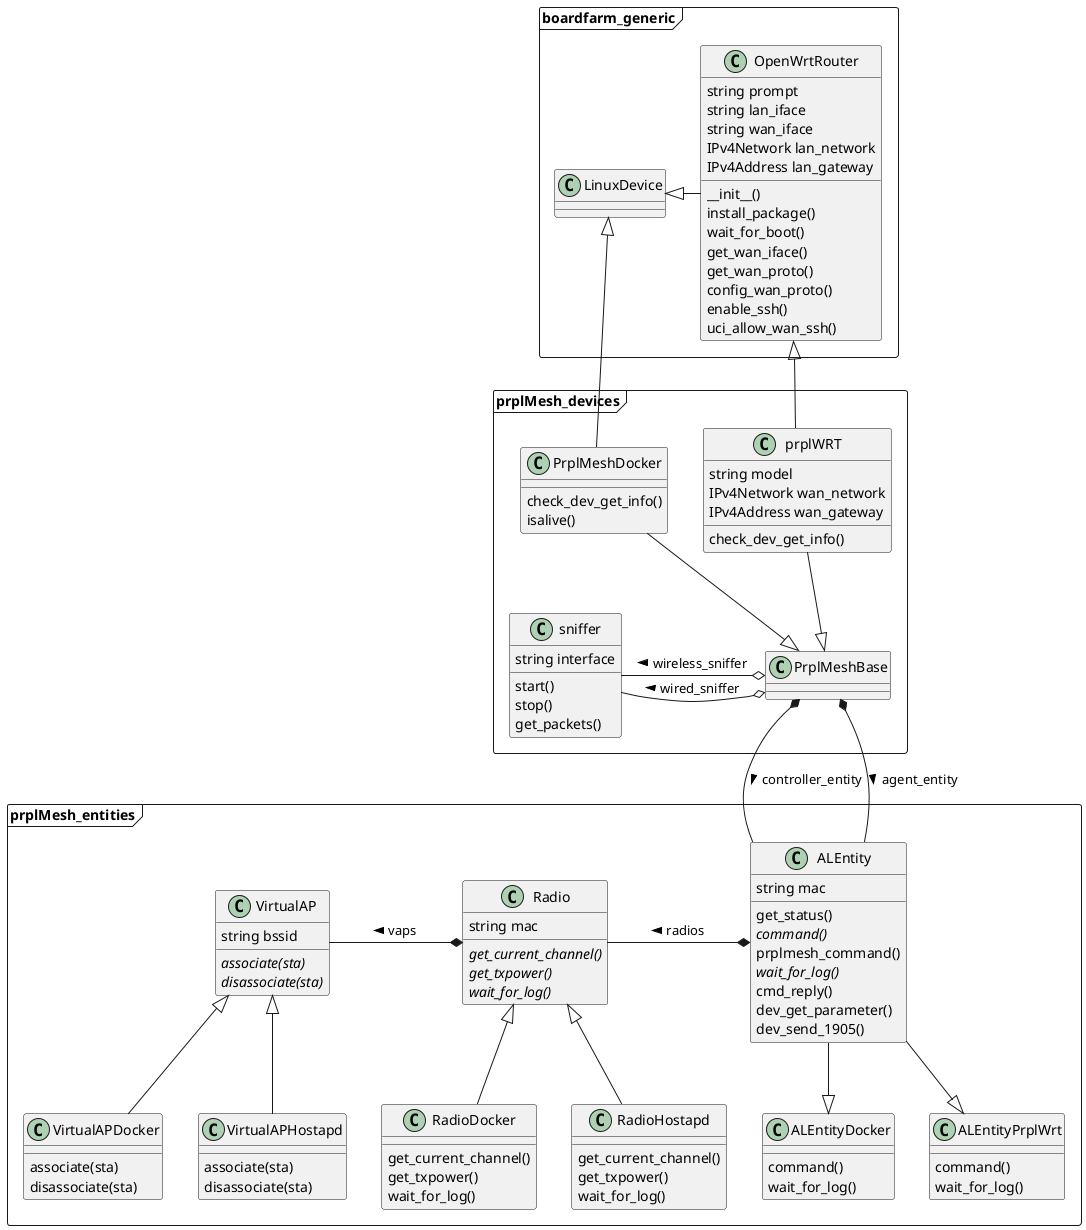 @startuml
package boardfarm_generic <<Frame>> {

    class LinuxDevice {
    }

    class OpenWrtRouter {
        string prompt
        string lan_iface
        string wan_iface
        IPv4Network lan_network
        IPv4Address lan_gateway

        __init__()
        install_package()
        wait_for_boot()
        get_wan_iface()
        get_wan_proto()
        config_wan_proto()
        enable_ssh()
        uci_allow_wan_ssh()
    }
}

package prplMesh_devices <<Frame>> {

    class prplWRT {
        string model
        IPv4Network wan_network
        IPv4Address wan_gateway

        check_dev_get_info()
    }

    class PrplMeshBase {
    }

    class PrplMeshDocker {
        check_dev_get_info()
        isalive()
    }

    class sniffer {
        string interface

        start()
        stop()
        get_packets()
    }
}

package prplMesh_entities <<Frame>> {

    class ALEntity {
        string mac

        get_status()
        {abstract} command()
        prplmesh_command()
        {abstract} wait_for_log()
        cmd_reply()
        dev_get_parameter()
        dev_send_1905()
    }

    class ALEntityDocker {
        command()
        wait_for_log()
    }

    class ALEntityPrplWrt {
        command()
        wait_for_log()
    }

    class Radio {
        string mac

        {abstract} get_current_channel()
        {abstract} get_txpower()
        {abstract} wait_for_log()
    }

    class RadioDocker {
        get_current_channel()
        get_txpower()
        wait_for_log()
    }

    class RadioHostapd {
        get_current_channel()
        get_txpower()
        wait_for_log()
    }

    class VirtualAP {
        string bssid
        {abstract} associate(sta)
        {abstract} disassociate(sta)
    }

    class VirtualAPDocker {
        associate(sta)
        disassociate(sta)
    }

    class VirtualAPHostapd {
        associate(sta)
        disassociate(sta)
    }
}

LinuxDevice <|-right- OpenWrtRouter
OpenWrtRouter <|-- prplWRT
PrplMeshBase *-- ALEntity : > controller_entity
PrplMeshBase *-- ALEntity : > agent_entity
PrplMeshDocker --|> PrplMeshBase
PrplMeshDocker --|> LinuxDevice
prplWRT --|> PrplMeshBase
PrplMeshBase o-left- sniffer : > wired_sniffer
PrplMeshBase o-left- sniffer : > wireless_sniffer
ALEntity --|> ALEntityDocker
ALEntity --|> ALEntityPrplWrt
ALEntity *-left- Radio : > radios
Radio <|-- RadioHostapd
Radio <|-- RadioDocker
Radio *-left- VirtualAP : > vaps
VirtualAP <|-- VirtualAPDocker
VirtualAP <|-- VirtualAPHostapd

@enduml
